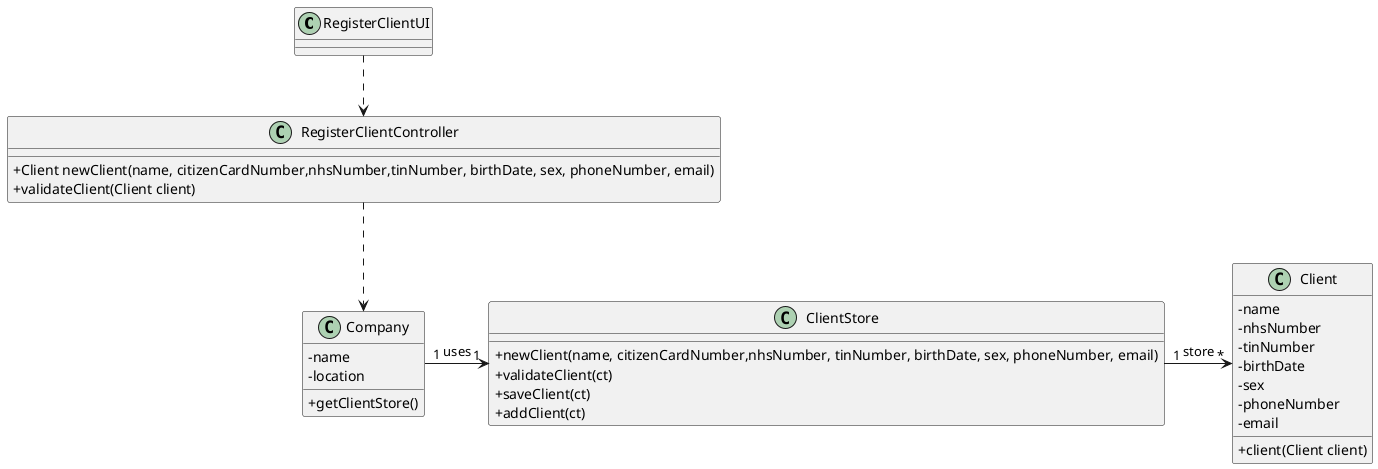 @startuml
'https://plantuml.com/sequence-diagram
skinparam classAttributeIconSize 0

class RegisterClientUI
{
}

class RegisterClientController
{
    +Client newClient(name, citizenCardNumber,nhsNumber,tinNumber, birthDate, sex, phoneNumber, email)
    +validateClient(Client client)
}

class Client{
	-name
    -nhsNumber
    -tinNumber
    -birthDate
    -sex
    -phoneNumber
    -email
    +client(Client client)
}

class Company{
-name
-location
+getClientStore()
}

class ClientStore{
+newClient(name, citizenCardNumber,nhsNumber, tinNumber, birthDate, sex, phoneNumber, email)
+validateClient(ct)
+saveClient(ct)
+addClient(ct)
}

RegisterClientUI ..> RegisterClientController
RegisterClientController ..> Company
Company"1" -> "1"ClientStore : uses
ClientStore"1" ->"*" Client : store

@enduml